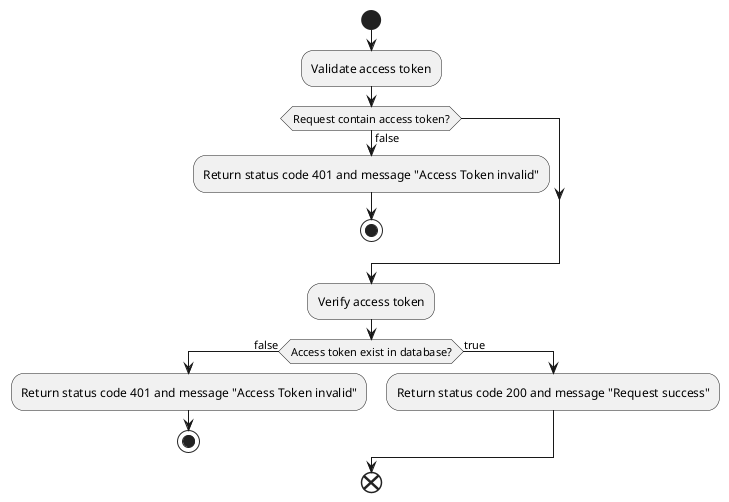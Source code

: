 @startuml

start

:Validate access token;
if (Request contain access token?) then (false)
    :Return status code 401 and message "Access Token invalid";
    stop
endif

:Verify access token;
if (Access token exist in database?) then (false)
    :Return status code 401 and message "Access Token invalid";
    stop
else (true)
    :Return status code 200 and message "Request success";
endif

end

@enduml